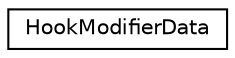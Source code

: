 digraph G
{
  edge [fontname="Helvetica",fontsize="10",labelfontname="Helvetica",labelfontsize="10"];
  node [fontname="Helvetica",fontsize="10",shape=record];
  rankdir=LR;
  Node1 [label="HookModifierData",height=0.2,width=0.4,color="black", fillcolor="white", style="filled",URL="$d8/d2c/structHookModifierData.html"];
}
